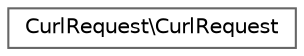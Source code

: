 digraph "Graphical Class Hierarchy"
{
 // LATEX_PDF_SIZE
  bgcolor="transparent";
  edge [fontname=Helvetica,fontsize=10,labelfontname=Helvetica,labelfontsize=10];
  node [fontname=Helvetica,fontsize=10,shape=box,height=0.2,width=0.4];
  rankdir="LR";
  Node0 [id="Node000000",label="CurlRequest\\CurlRequest",height=0.2,width=0.4,color="grey40", fillcolor="white", style="filled",URL="$classCurlRequest_1_1CurlRequest.html",tooltip=" "];
}
